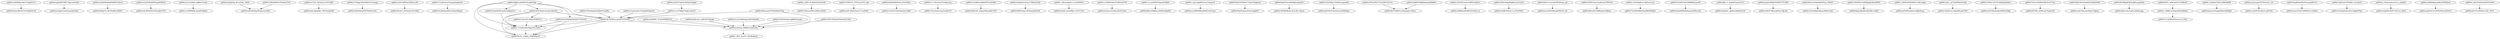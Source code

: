 strict digraph  {
	"ogW8rtx064ZI8g-ob6-E3AqbDLCA" -> ogW8rt6zIwx4RU6UP2UbKj5f2L34;
	ogW8rtwg9y6KVVRf176grcwxOSaE -> "ogW8rtwhdgsE3w6LbupztjK-BQzI";
	ogW8rtzrBcfRXMK4KIDB9ZYtAFy0 -> "ogW8rt6tMqYvL-DlUHo6KwGK96-I";
	ogW8rtyYmXG8NZfdYfzagIYl9Pwk -> ogW8rtwKc4H2DPlUi0I3xq8GsTVA;
	ogW8rtwUe1S2hflo_dd66sC2Ar6s -> "ogW8rt-swdPW9I8Lvp0yf5NjRih0";
	ogW8rtzIQZJG0p_IEzuZU8j_3HE8 -> ogW8rtztdVxkVXIgTWtEpczrctMQ;
	"ogW8rt2CCZL_MUb2yriO-PCf1JNI" -> ogW8rtxlpL3gnkdKC_3M76o2qbSM;
	ogW8rtx7VKqgURI2N6KS5LC0wagg -> ogW8rt59ZD40Qj5PlYToXdr5uAYc;
	"ogW8rt-XcEe3fPPIjcQP6Ejvs2Ik" -> "ogW8rt9iLZyY_zFEhiaEyTA-vMek";
	ogW8rt7u1pKuDCyTNgnpWgzKyHsY -> ogW8rt01Rd0aanMGlu2bNyEHlgu0;
	ogW8rt1Ubamwbln7LD2fgMYDpzG8 -> ogW8rt3jC5EHZxvvgckIYFV3Chu8;
	ogW8rt_j3MY_4LIDXeQCfzy9vlPk -> "ogW8rt7EKnxzrfXEcyD08e-blO6A";
	"ogW8rt7EMVCD-_T5TrmL3253_ckk" -> "ogW8rtxyPU-Bal3OzxnUv7snZ6A0";
	ogW8rt0s8k2HlSXOlxs1tSLhYK2o -> "ogW8rt3-e6vIGCVHnDdeQj1U6JXY";
	"ogW8rt1C-1ShvnEat7lcZdptLIrg" -> ogW8rt7Xozr8oArerzyFiiaXb15Y;
	ogW8rt31nBk0vsGljWdPYtwQCBK4 -> ogW8rt9QPrDX_3QqAzYBwmkZUGVY;
	"ogW8rtx6Ng62tG4Gg-T79B3qTNQ0" -> ogW8rt9RtPESgL1dIClbzJuHEdLM;
	"ogW8rt-_RILwwKjeH_S-LmWN00vI" -> ogW8rt4Gz80_homNKJO_eSY1UTsQ;
	"ogW8rt-ccGB0YzddvV5QHGxoITT8" -> "ogW8rt4oOievs3nY9oj-MZ4TOsHo";
	ogW8rt0fJjb2czb8NbGYLrQbOCkg -> "ogW8rt3F6V7Jui0-tQoTpLQXe6n0";
	ogW8rt0fJjb2czb8NbGYLrQbOCkg -> ogW8rt8LeS3lqHlptHQQZ5UWc02M;
	ogW8rt0fJjb2czb8NbGYLrQbOCkg -> ogW8rt5Y3pGWHfvAyIIwQAKJAZvw;
	ogW8rt0fJjb2czb8NbGYLrQbOCkg -> ogW8rt3jC5EHZxvvgckIYFV3Chu8;
	ogW8rt0fJjb2czb8NbGYLrQbOCkg -> ogW8rt_571j65clNxYDgjUPLuAMA;
	ogW8rt0fJjb2czb8NbGYLrQbOCkg -> ogW8rt6LrEc_2zkJYa_YXKNHqAZY;
	"ogW8rt-1A_JuDhNFTlque6LYBklA" -> ogW8rt9BwxYM84wccBNIhL6XgSt8;
	ogW8rt_wjn1o0gHFNceGCLkajaU4 -> ogW8rtyncQ6WKBEaMM0Cs0sFrpec;
	ogW8rt95pYNGWDyV7S4yOAOgj6mE -> ogW8rt5fj2Px4pry2Y3smOgJtfF0;
	ogW8rt1HKeKMZScPFaiiltlsCViE -> ogW8rtztdVxkVXIgTWtEpczrctMQ;
	ogW8rt9gSFO2ovkSD8JeLqIxpDTs -> "ogW8rt1BFWJOKuR_WLx-W9_48zaA";
	ogW8rt3GtD29lg7zVAMxCyjqsmKk -> ogW8rtykFVXO35DxhCxu2cRMZRog;
	ogW8rtxPX1y6N2U55a5D6Uh3z7iU -> "ogW8rt8h7NQMYL2LRmgoqO-wPens";
	ogW8rt1920TKuulGvzOBVFrgMzYs -> ogW8rt2H668cy8G6bG0LfnfGj5_Q;
	ogW8rt3PHr7XFbyXVA30mZECtlNo -> "ogW8rtyob18sg_MBKH-V2qYe2tt4";
	ogW8rt3PXw5bhjZNpKEjvzhUFp54 -> "ogW8rt5wBR-MVLIy-2_q7F0tPWLI";
	ogW8rtzmPH7SqtD23hfOjOGdhghI -> "ogW8rt-z1i-47t9JqC34qFxmXoAY";
	"ogW8rt0N2-t1Sw3IZVDPXSame_g8" -> ogW8rtwnrAYM3RXxq9t99tLP4_A0;
	"ogW8rtxtS9DDV_TF-ibM3fZRZ0vQ" -> "ogW8rtyob18sg_MBKH-V2qYe2tt4";
	"ogW8rt2ZMTvDzu21pMLmH7lWF-b4" -> "ogW8rt99CwbT5dRIhdy8-67Jkhhs";
	ogW8rt9qBDFSkBjRAkx0gQDkl8Dc -> "ogW8rt8h7NQMYL2LRmgoqO-wPens";
	"ogW8rt-n22G0gBxxC-k8EtzsCLpI" -> ogW8rt7teYdNNB8YQQyM8SP6lZbE;
	ogW8rt3xGHVUiXO2BfRkKErpcn9Y -> "ogW8rt4a8a99MuB3meg3uNfFm-Hw";
	"ogW8rt6JIr_E_AZp8ih7pu6z3U-0" -> ogW8rt3mkh2E_OJl4IwodBdyWUd0;
	"ogW8rt3F6V7Jui0-tQoTpLQXe6n0" -> ogW8rt3jC5EHZxvvgckIYFV3Chu8;
	"ogW8rt3F6V7Jui0-tQoTpLQXe6n0" -> ogW8rt67mSvZYs3Dg2LfVflISY14;
	"ogW8rt3F6V7Jui0-tQoTpLQXe6n0" -> ogW8rt_571j65clNxYDgjUPLuAMA;
	"ogW8rt3F6V7Jui0-tQoTpLQXe6n0" -> ogW8rt6LrEc_2zkJYa_YXKNHqAZY;
	"ogW8rtyQsjVzNlXbCW-KWYUYO2B0" -> "ogW8rt-K6rtT7BbavgPXuO-8JLaM";
	ogW8rt8LeS3lqHlptHQQZ5UWc02M -> ogW8rt_571j65clNxYDgjUPLuAMA;
	ogW8rt8LeS3lqHlptHQQZ5UWc02M -> ogW8rt6LrEc_2zkJYa_YXKNHqAZY;
	ogW8rt0f0sejxwlTY3Bv6DdeGVAg -> ogW8rt3jC5EHZxvvgckIYFV3Chu8;
	ogW8rt0f0sejxwlTY3Bv6DdeGVAg -> "ogW8rtyob18sg_MBKH-V2qYe2tt4";
	ogW8rt82nvFn0kdHh8GESp_5MeDY -> ogW8rt3YwHoBpS4fJumAMifw7da0;
	"ogW8rt-HN9DhCGAfHRqqHOB2aBWM" -> "ogW8rt8qZiQKadKs4EjYdB-vnAfM";
	ogW8rt5Y3pGWHfvAyIIwQAKJAZvw -> ogW8rt_571j65clNxYDgjUPLuAMA;
	ogW8rt7IFXnZp6oqYYJ64NUzQ6Bc -> ogW8rt3jC5EHZxvvgckIYFV3Chu8;
	ogW8rt_j5XWcKPM5WDoUs861nkq8 -> ogW8rty4YHtR5m9e4v29JfnRioqs;
	"ogW8rt1jDz_-yyTYjQMIbx0Ic59g" -> "ogW8rt-0fuMCoL1AdpX8PupEUblY";
	ogW8rt1NRuC2TUN74hKXtpFl6Huc -> ogW8rtyVDCkboIy0qeibPBEAODgI;
	ogW8rt7IAtUn5bfMEOBUDvLY7tms -> "ogW8rt8T0HX_sPfMvmj7SxJA-dZA";
	"ogW8rt-z1i-47t9JqC34qFxmXoAY" -> ogW8rt3jC5EHZxvvgckIYFV3Chu8;
	ogW8rt8dk1H4C4lAo6EK3hdkDWd8 -> ogW8rtwoln7fzbcykv8Qg7r4dJwg;
	ogW8rt9tO8Kgf63KTgABEwguRwfw -> ogW8rt4KevLrkcUqrFzcBDfasmjg;
	"ogW8rt6DTv_u6lk-bmPw-Dt3ReiM" -> ogW8rt1_fb8KUuONqhuRNnMdbZjs;
	ogW8rt_ZxPg2h7MvJ7sI6kFkB9f8 -> ogW8rtydmzuLYGqp66RdxAfXZBpE;
	ogW8rtyztj5zzgAuTD7k5mtw1_AA -> "ogW8rtx-5JOYUDUqlrrY--gbTVe8";
	ogW8rt8z9XwuE_srkKx0FtAdbqj8 -> "ogW8rtyob18sg_MBKH-V2qYe2tt4";
	ogW8rt3jC5EHZxvvgckIYFV3Chu8 -> "ogW8rtyob18sg_MBKH-V2qYe2tt4";
	ogW8rt3jC5EHZxvvgckIYFV3Chu8 -> ogW8rt_571j65clNxYDgjUPLuAMA;
	ogW8rt3jC5EHZxvvgckIYFV3Chu8 -> ogW8rt6LrEc_2zkJYa_YXKNHqAZY;
	ogW8rtyCLmwSk69AgnHAPtNelpM4 -> "ogW8rtyob18sg_MBKH-V2qYe2tt4";
	ogW8rtwI5sNNAbmrQJRdK1Rnujtc -> "ogW8rtyob18sg_MBKH-V2qYe2tt4";
	ogW8rt1_fb8KUuONqhuRNnMdbZjs -> "ogW8rtw7s20WliY93tmcm-Uz-Fks";
	"ogW8rtyob18sg_MBKH-V2qYe2tt4" -> "ogW8rt_iB03_KhcTL-7TjOReKA2g";
	ogW8rt67mSvZYs3Dg2LfVflISY14 -> ogW8rt_571j65clNxYDgjUPLuAMA;
	ogW8rt_571j65clNxYDgjUPLuAMA -> ogW8rt6LrEc_2zkJYa_YXKNHqAZY;
	ogW8rt9cpBGh4VHcS5mwgQfEtTuI -> ogW8rtyunsCOAS7eM9iXnUvwQDAo;
	ogW8rt19jD5nZ7AVMBw_Gi1nfyXU -> ogW8rt1heEhjGQLUyYyUqBpHOTgo;
	"ogW8rty_UfmismQvm1S-w_qGZjRA" -> ogW8rtwhgIMxcXYP7uZ27vy_NjZ8;
	ogW8rtxARHofkgvcjhRoOdMEkhs8 -> ogW8rtxgH1bC2Gv6DSTMxLh3K3UQ;
	ogW8rtx_KIzGFAzDtm8VIiYVwlA8 -> "ogW8rtyKrP4-wW082s1zlIG_sPF4";
}
